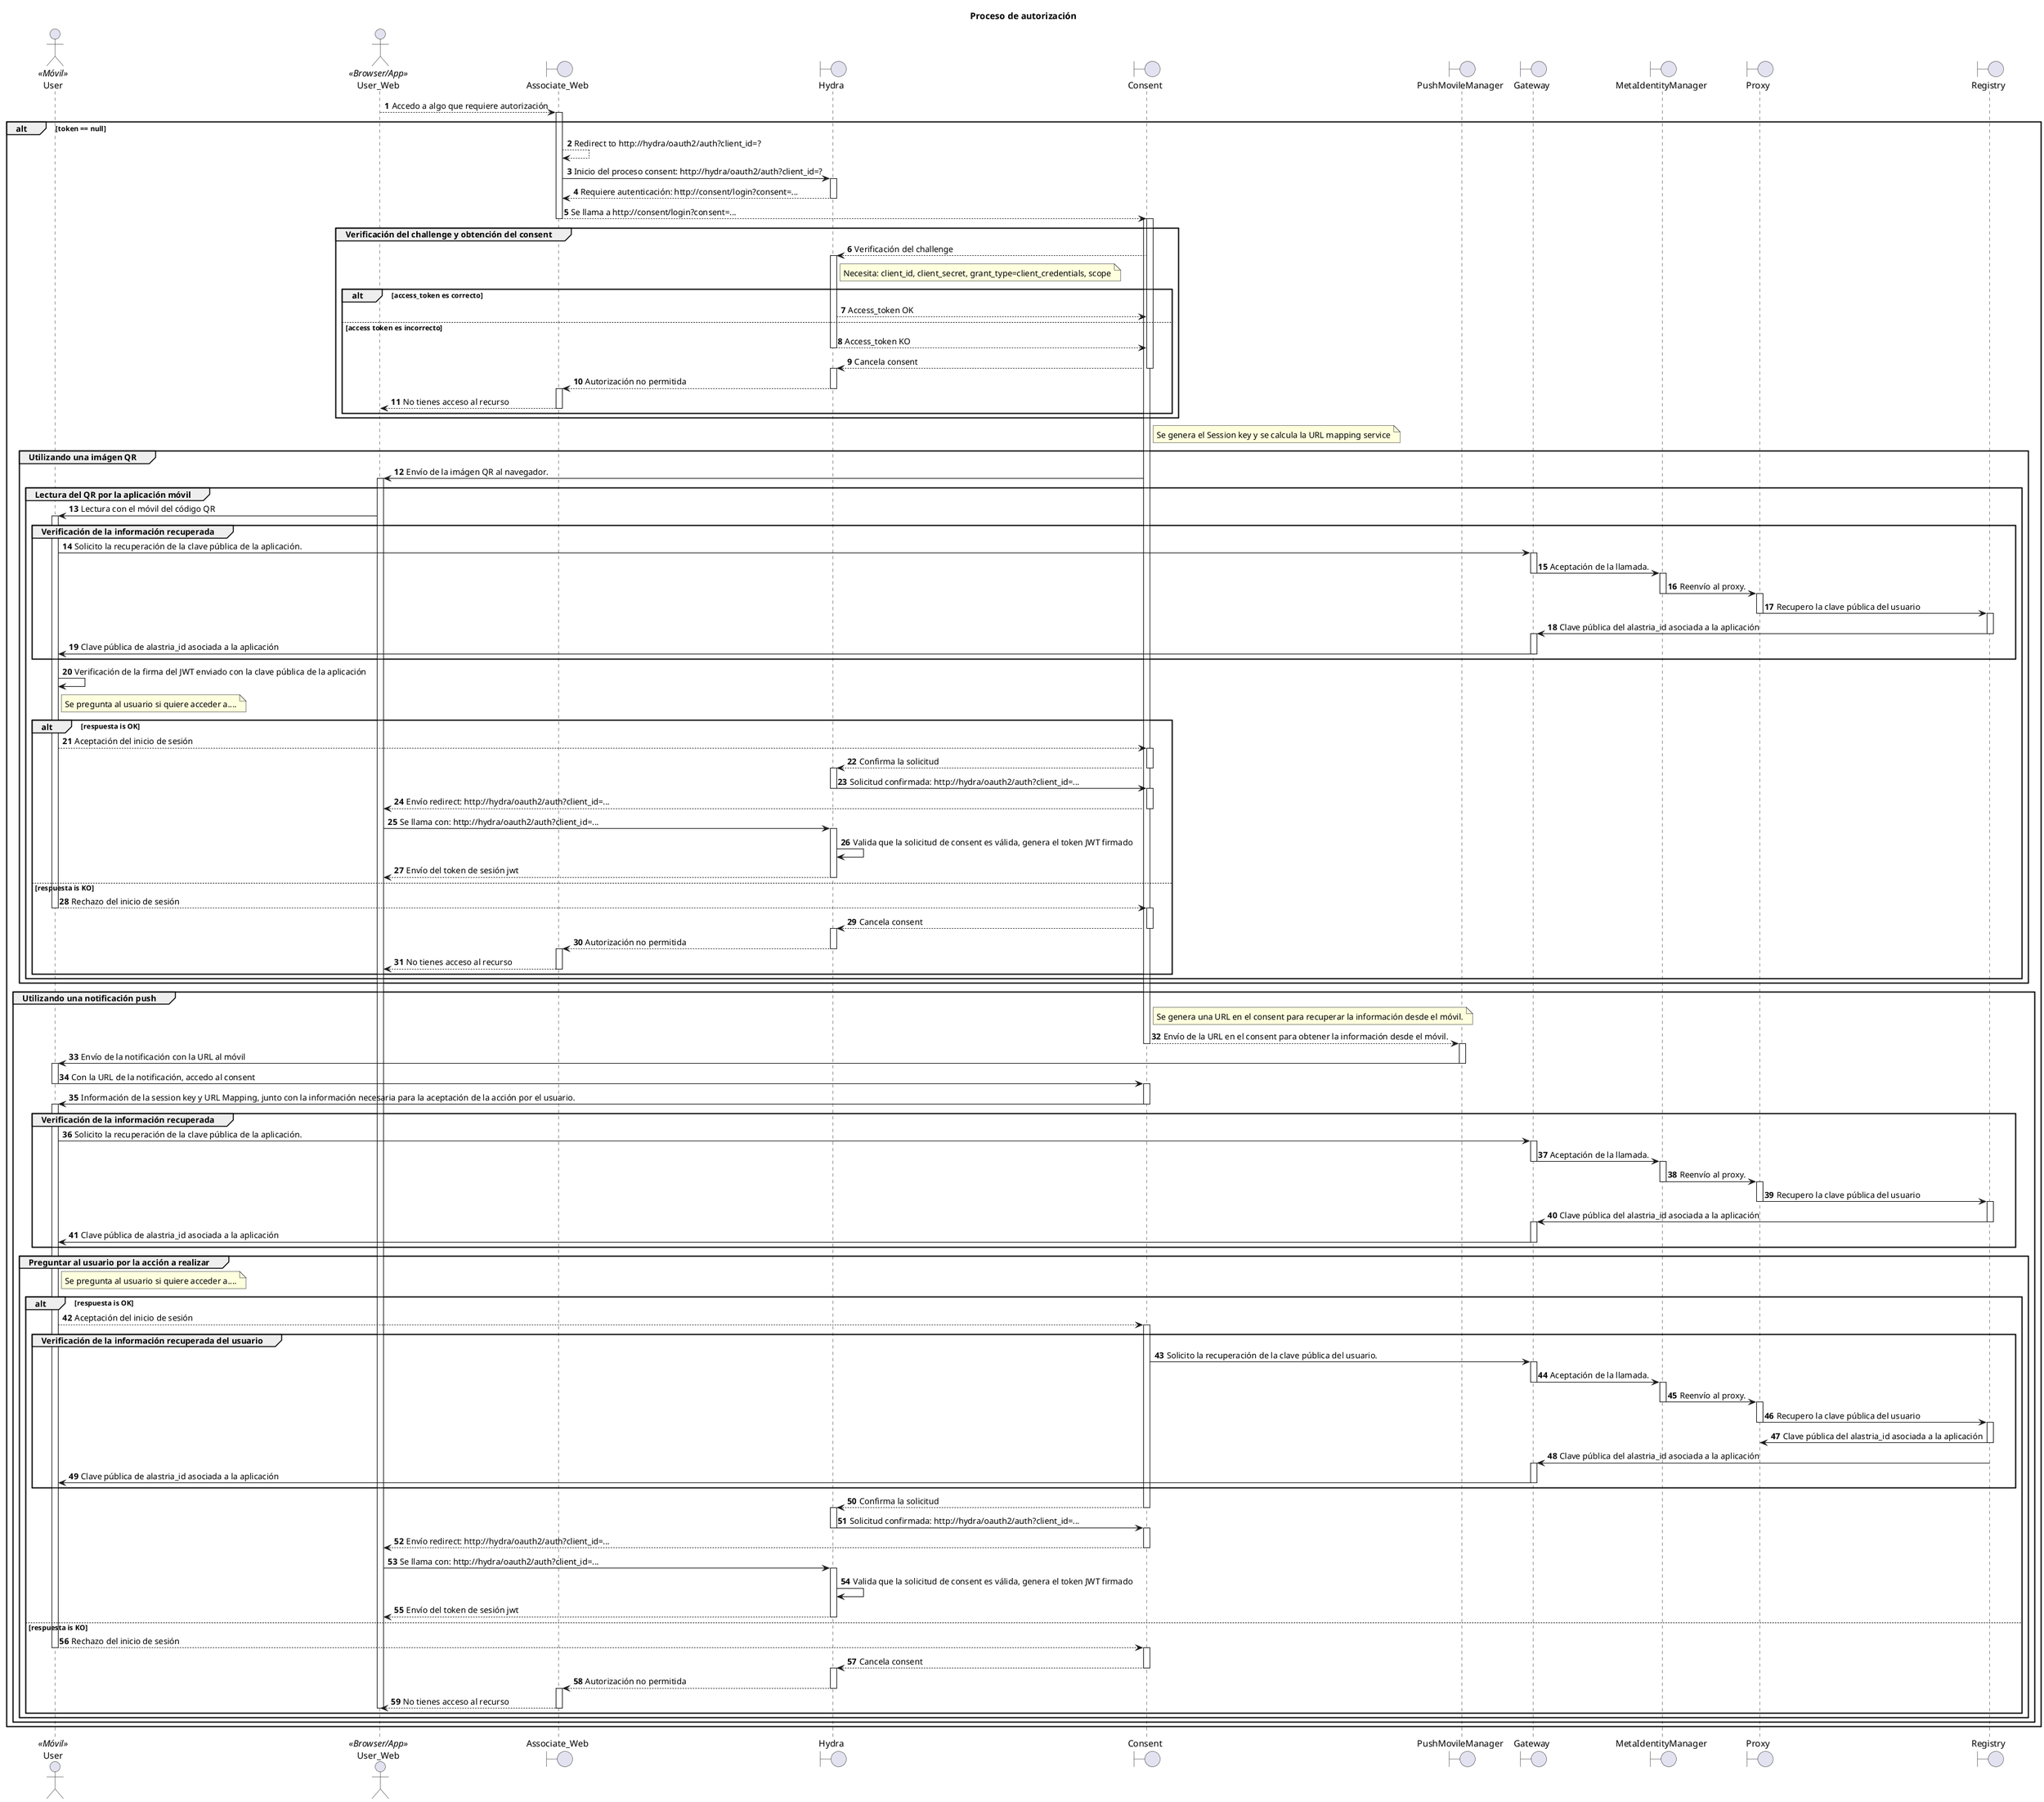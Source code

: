 @startuml

actor User <<Móvil>>
actor User_Web <<Browser/App>>
boundary  Associate_Web
boundary  Hydra
boundary  Consent
boundary  PushMovileManager
boundary  Gateway
boundary  MetaIdentityManager
boundary  Proxy
boundary  Registry

autonumber

title
    Proceso de autorización
end title

User_Web --> Associate_Web: Accedo a algo que requiere autorización
activate Associate_Web
alt token == null

    Associate_Web --> Associate_Web: Redirect to http://hydra/oauth2/auth?client_id=?

    Associate_Web -> Hydra: Inicio del proceso consent: http://hydra/oauth2/auth?client_id=?
    activate Hydra

    Hydra --> Associate_Web: Requiere autenticación: http://consent/login?consent=...
    deactivate Hydra

    Associate_Web --> Consent: Se llama a http://consent/login?consent=...
    deactivate Associate_Web
    activate Consent 
    activate Consent
    
    group Verificación del challenge y obtención del consent
        Consent-->Hydra: Verificación del challenge
        activate Hydra
        note right Hydra:Necesita: client_id, client_secret, grant_type=client_credentials, scope
        alt access_token es correcto
            Hydra-->Consent: Access_token OK
        else access token es incorrecto
            Hydra-->Consent: Access_token KO
            deactivate Hydra
            Consent-->Hydra: Cancela consent
            deactivate Consent
            activate Hydra
            Hydra-->Associate_Web: Autorización no permitida
            deactivate Hydra
            activate Associate_Web
            Associate_Web-->User_Web: No tienes acceso al recurso
            deactivate Associate_Web
        end
    end

    note right Consent: Se genera el Session key y se calcula la URL mapping service
    group Utilizando una imágen QR
        Consent->User_Web: Envío de la imágen QR al navegador.
        activate User_Web
        group Lectura del QR por la aplicación móvil
            User_Web->User: Lectura con el móvil del código QR
            activate User
            group Verificación de la información recuperada
                User->Gateway: Solicito la recuperación de la clave pública de la aplicación.
                activate Gateway
                Gateway->MetaIdentityManager: Aceptación de la llamada.
                deactivate Gateway
                activate MetaIdentityManager
                MetaIdentityManager->Proxy: Reenvío al proxy.
                deactivate MetaIdentityManager
                activate Proxy
                Proxy->Registry: Recupero la clave pública del usuario
                deactivate Proxy
                activate Registry
                Registry->Gateway: Clave pública del alastria_id asociada a la aplicación 
                deactivate Registry
                activate Gateway
                Gateway->User: Clave pública de alastria_id asociada a la aplicación
                deactivate Gateway
            end
            User->User: Verificación de la firma del JWT enviado con la clave pública de la aplicación
            note right User: Se pregunta al usuario si quiere acceder a....
            alt respuesta is OK
                User-->Consent: Aceptación del inicio de sesión
                activate Consent
                Consent-->Hydra: Confirma la solicitud
                deactivate Consent
                activate Hydra
                Hydra->Consent: Solicitud confirmada: http://hydra/oauth2/auth?client_id=...
                deactivate Hydra
                activate Consent
                Consent-->User_Web: Envío redirect: http://hydra/oauth2/auth?client_id=...
                deactivate Consent
                User_Web->Hydra: Se llama con: http://hydra/oauth2/auth?client_id=...
                activate Hydra
                Hydra->Hydra: Valida que la solicitud de consent es válida, genera el token JWT firmado
                Hydra-->User_Web: Envío del token de sesión jwt
                deactivate Hydra

            else respuesta is KO
                User-->Consent: Rechazo del inicio de sesión
                deactivate User
                activate Consent
                Consent-->Hydra: Cancela consent
                deactivate Consent
                activate Hydra
                Hydra-->Associate_Web: Autorización no permitida
                deactivate Hydra
                activate Associate_Web
                Associate_Web-->User_Web: No tienes acceso al recurso
                deactivate Associate_Web
            end
        end
    end
    group Utilizando una notificación push
        note right Consent: Se genera una URL en el consent para recuperar la información desde el móvil.
        Consent-->PushMovileManager: Envío de la URL en el consent para obtener la información desde el móvil.
        deactivate Consent
        activate PushMovileManager
        PushMovileManager->User: Envío de la notificación con la URL al móvil
        deactivate PushMovileManager
        activate User
        User->Consent: Con la URL de la notificación, accedo al consent 
        deactivate User
        activate Consent
        Consent->User: Información de la session key y URL Mapping, junto con la información necesaria para la aceptación de la acción por el usuario.
        deactivate Consent
        activate User
        group Verificación de la información recuperada
            User->Gateway: Solicito la recuperación de la clave pública de la aplicación.
            activate Gateway
            Gateway->MetaIdentityManager: Aceptación de la llamada.
            deactivate Gateway
            activate MetaIdentityManager
            MetaIdentityManager->Proxy: Reenvío al proxy.
            deactivate MetaIdentityManager
            activate Proxy
            Proxy->Registry: Recupero la clave pública del usuario
            deactivate Proxy
            activate Registry
            Registry->Gateway: Clave pública del alastria_id asociada a la aplicación 
            deactivate Registry
            activate Gateway
            Gateway->User: Clave pública de alastria_id asociada a la aplicación
            deactivate Gateway
        end
        group Preguntar al usuario por la acción a realizar  
            note right User: Se pregunta al usuario si quiere acceder a....
            alt respuesta is OK
                User-->Consent: Aceptación del inicio de sesión
                activate Consent

                group Verificación de la información recuperada del usuario
                    Consent->Gateway: Solicito la recuperación de la clave pública del usuario.
                    activate Gateway
                    Gateway->MetaIdentityManager: Aceptación de la llamada.
                    deactivate Gateway
                    activate MetaIdentityManager
                    MetaIdentityManager->Proxy: Reenvío al proxy.
                    deactivate MetaIdentityManager
                    activate Proxy
                    Proxy->Registry: Recupero la clave pública del usuario
                    deactivate Proxy
                    activate Registry
                    Registry->Proxy: Clave pública del alastria_id asociada a la aplicación 
                    deactivate Registry
                    Registry->Gateway: Clave pública del alastria_id asociada a la aplicación 
                    deactivate Registry
                    activate Gateway
                    Gateway->User: Clave pública de alastria_id asociada a la aplicación
                    deactivate Gateway
                end

                Consent-->Hydra: Confirma la solicitud
                deactivate Consent
                activate Hydra
                Hydra->Consent: Solicitud confirmada: http://hydra/oauth2/auth?client_id=...
                deactivate Hydra
                activate Consent
                Consent-->User_Web: Envío redirect: http://hydra/oauth2/auth?client_id=...
                deactivate Consent
                User_Web->Hydra: Se llama con: http://hydra/oauth2/auth?client_id=...
                activate Hydra
                Hydra->Hydra: Valida que la solicitud de consent es válida, genera el token JWT firmado
                Hydra-->User_Web: Envío del token de sesión jwt
                deactivate Hydra
                
            else respuesta is KO
                User-->Consent: Rechazo del inicio de sesión
                deactivate User
                activate Consent
                Consent-->Hydra: Cancela consent
                deactivate Consent
                activate Hydra
                Hydra-->Associate_Web: Autorización no permitida
                deactivate Hydra
                activate Associate_Web
                Associate_Web-->User_Web: No tienes acceso al recurso
                deactivate Associate_Web
                deactivate User_Web
            end
        end
    end
    
end
@enduml